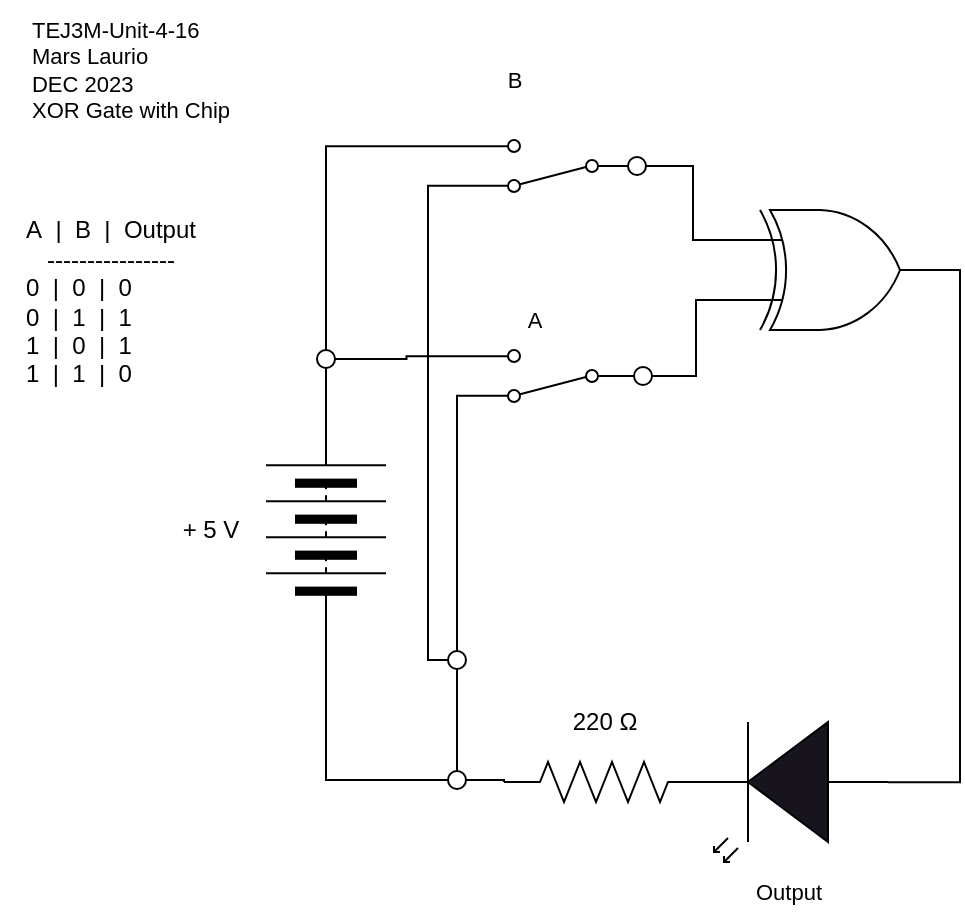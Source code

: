 <mxfile>
    <diagram id="t1QAMHBQt2Z4F_DE71VQ" name="Page-1">
        <mxGraphModel dx="766" dy="574" grid="1" gridSize="10" guides="1" tooltips="1" connect="1" arrows="1" fold="1" page="1" pageScale="1" pageWidth="827" pageHeight="1169" math="0" shadow="0">
            <root>
                <mxCell id="0"/>
                <mxCell id="1" parent="0"/>
                <mxCell id="10" value="&lt;div style=&quot;text-align: left;&quot;&gt;&lt;span style=&quot;background-color: initial;&quot;&gt;TEJ3M-Unit-4-16&lt;/span&gt;&lt;/div&gt;&lt;div style=&quot;text-align: left;&quot;&gt;&lt;span style=&quot;background-color: initial;&quot;&gt;Mars Laurio&lt;/span&gt;&lt;/div&gt;&lt;div style=&quot;text-align: left;&quot;&gt;&lt;span style=&quot;background-color: initial;&quot;&gt;DEC 2023&lt;/span&gt;&lt;/div&gt;&lt;div style=&quot;text-align: left;&quot;&gt;&lt;span style=&quot;background-color: initial;&quot;&gt;XOR Gate with Chip&lt;/span&gt;&lt;/div&gt;" style="text;html=1;align=center;verticalAlign=middle;resizable=0;points=[];autosize=1;strokeColor=none;fillColor=none;fontSize=11;fontFamily=Helvetica;fontColor=default;" parent="1" vertex="1">
                    <mxGeometry x="110" y="45" width="130" height="70" as="geometry"/>
                </mxCell>
                <mxCell id="20" value="&lt;div style=&quot;text-align: left;&quot;&gt;&lt;span style=&quot;background-color: initial;&quot;&gt;A&amp;nbsp; |&amp;nbsp; B&amp;nbsp; |&amp;nbsp; Output&lt;/span&gt;&lt;/div&gt;----------------&lt;br&gt;&lt;div style=&quot;text-align: left;&quot;&gt;&lt;span style=&quot;background-color: initial;&quot;&gt;0&amp;nbsp; |&amp;nbsp; 0&amp;nbsp; |&amp;nbsp; 0&lt;/span&gt;&lt;/div&gt;&lt;div style=&quot;text-align: left;&quot;&gt;0&amp;nbsp; |&amp;nbsp; 1&amp;nbsp; |&amp;nbsp; 1&lt;/div&gt;&lt;div style=&quot;text-align: left;&quot;&gt;1&amp;nbsp; |&amp;nbsp; 0&amp;nbsp; |&amp;nbsp; 1&lt;/div&gt;&lt;div style=&quot;text-align: left;&quot;&gt;1&amp;nbsp; |&amp;nbsp; 1&amp;nbsp; |&amp;nbsp; 0&lt;/div&gt;" style="text;html=1;align=center;verticalAlign=middle;resizable=0;points=[];autosize=1;strokeColor=none;fillColor=none;" parent="1" vertex="1">
                    <mxGeometry x="110" y="146" width="110" height="100" as="geometry"/>
                </mxCell>
                <mxCell id="107" value="+ 5 V" style="text;html=1;align=center;verticalAlign=middle;resizable=0;points=[];autosize=1;strokeColor=none;fillColor=none;" parent="1" vertex="1">
                    <mxGeometry x="190" y="295" width="50" height="30" as="geometry"/>
                </mxCell>
                <mxCell id="110" value="220&amp;nbsp;Ω" style="text;html=1;align=center;verticalAlign=middle;resizable=0;points=[];autosize=1;strokeColor=none;fillColor=none;" parent="1" vertex="1">
                    <mxGeometry x="382" y="391" width="60" height="30" as="geometry"/>
                </mxCell>
                <mxCell id="209" style="edgeStyle=orthogonalEdgeStyle;shape=connector;rounded=0;html=1;exitX=0;exitY=0.57;exitDx=0;exitDy=0;exitPerimeter=0;entryX=1;entryY=0.5;entryDx=0;entryDy=0;entryPerimeter=0;labelBackgroundColor=default;strokeColor=default;fontFamily=Helvetica;fontSize=11;fontColor=default;endArrow=none;endFill=0;" edge="1" parent="1" source="123" target="206">
                    <mxGeometry relative="1" as="geometry"/>
                </mxCell>
                <mxCell id="123" value="" style="verticalLabelPosition=bottom;shadow=0;dashed=0;align=center;html=1;verticalAlign=top;shape=mxgraph.electrical.opto_electronics.led_2;pointerEvents=1;rotation=-180;fillColor=#18141D;" parent="1" vertex="1">
                    <mxGeometry x="454" y="406" width="100" height="70" as="geometry"/>
                </mxCell>
                <mxCell id="129" style="edgeStyle=orthogonalEdgeStyle;shape=connector;rounded=0;html=1;exitX=1;exitY=0.5;exitDx=0;exitDy=0;exitPerimeter=0;entryX=1;entryY=0.57;entryDx=0;entryDy=0;entryPerimeter=0;labelBackgroundColor=default;strokeColor=default;fontFamily=Helvetica;fontSize=11;fontColor=default;endArrow=none;endFill=0;" parent="1" source="124" target="123" edge="1">
                    <mxGeometry relative="1" as="geometry"/>
                </mxCell>
                <mxCell id="124" value="" style="pointerEvents=1;verticalLabelPosition=bottom;shadow=0;dashed=0;align=center;html=1;verticalAlign=top;shape=mxgraph.electrical.resistors.resistor_2;" parent="1" vertex="1">
                    <mxGeometry x="362" y="426" width="100" height="20" as="geometry"/>
                </mxCell>
                <mxCell id="135" style="edgeStyle=orthogonalEdgeStyle;shape=connector;rounded=0;html=1;exitX=0;exitY=0.5;exitDx=0;exitDy=0;entryX=0;entryY=0.5;entryDx=0;entryDy=0;labelBackgroundColor=default;strokeColor=default;fontFamily=Helvetica;fontSize=11;fontColor=default;endArrow=none;endFill=0;" parent="1" source="125" target="133" edge="1">
                    <mxGeometry relative="1" as="geometry"/>
                </mxCell>
                <mxCell id="152" style="edgeStyle=orthogonalEdgeStyle;shape=connector;rounded=0;html=1;exitX=1;exitY=0.5;exitDx=0;exitDy=0;entryX=0.5;entryY=1;entryDx=0;entryDy=0;labelBackgroundColor=default;strokeColor=default;fontFamily=Helvetica;fontSize=11;fontColor=default;endArrow=none;endFill=0;" parent="1" source="125" target="151" edge="1">
                    <mxGeometry relative="1" as="geometry"/>
                </mxCell>
                <mxCell id="125" value="" style="pointerEvents=1;verticalLabelPosition=bottom;shadow=0;dashed=0;align=center;html=1;verticalAlign=top;shape=mxgraph.electrical.miscellaneous.batteryStack;rotation=-90;" parent="1" vertex="1">
                    <mxGeometry x="223" y="280" width="100" height="60" as="geometry"/>
                </mxCell>
                <mxCell id="136" style="edgeStyle=orthogonalEdgeStyle;shape=connector;rounded=0;html=1;exitX=1;exitY=0.5;exitDx=0;exitDy=0;entryX=0;entryY=0.5;entryDx=0;entryDy=0;entryPerimeter=0;labelBackgroundColor=default;strokeColor=default;fontFamily=Helvetica;fontSize=11;fontColor=default;endArrow=none;endFill=0;" parent="1" source="133" target="124" edge="1">
                    <mxGeometry relative="1" as="geometry"/>
                </mxCell>
                <mxCell id="156" style="edgeStyle=orthogonalEdgeStyle;shape=connector;rounded=0;html=1;exitX=0.5;exitY=0;exitDx=0;exitDy=0;entryX=0.5;entryY=1;entryDx=0;entryDy=0;labelBackgroundColor=default;strokeColor=default;fontFamily=Helvetica;fontSize=11;fontColor=default;endArrow=none;endFill=0;" parent="1" source="133" target="155" edge="1">
                    <mxGeometry relative="1" as="geometry"/>
                </mxCell>
                <mxCell id="133" value="" style="ellipse;whiteSpace=wrap;html=1;aspect=fixed;fontFamily=Helvetica;fontSize=11;" parent="1" vertex="1">
                    <mxGeometry x="334" y="430.5" width="9" height="9" as="geometry"/>
                </mxCell>
                <mxCell id="139" value="" style="shape=mxgraph.electrical.electro-mechanical.twoWaySwitch;aspect=fixed;elSwitchState=2;rotation=-180;flipV=0;" parent="1" vertex="1">
                    <mxGeometry x="349" y="220" width="75" height="26" as="geometry"/>
                </mxCell>
                <mxCell id="143" value="A" style="text;html=1;align=center;verticalAlign=middle;resizable=0;points=[];autosize=1;strokeColor=none;fillColor=none;fontSize=11;fontFamily=Helvetica;fontColor=default;" parent="1" vertex="1">
                    <mxGeometry x="362" y="190" width="30" height="30" as="geometry"/>
                </mxCell>
                <mxCell id="144" value="Output" style="text;html=1;align=center;verticalAlign=middle;resizable=0;points=[];autosize=1;strokeColor=none;fillColor=none;fontSize=11;fontFamily=Helvetica;fontColor=default;" parent="1" vertex="1">
                    <mxGeometry x="474" y="476" width="60" height="30" as="geometry"/>
                </mxCell>
                <mxCell id="158" style="edgeStyle=orthogonalEdgeStyle;shape=connector;rounded=0;html=1;exitX=1;exitY=0.12;exitDx=0;exitDy=0;entryX=0;entryY=0.5;entryDx=0;entryDy=0;labelBackgroundColor=default;strokeColor=default;fontFamily=Helvetica;fontSize=11;fontColor=default;endArrow=none;endFill=0;" parent="1" source="145" target="155" edge="1">
                    <mxGeometry relative="1" as="geometry"/>
                </mxCell>
                <mxCell id="176" style="edgeStyle=orthogonalEdgeStyle;shape=connector;rounded=0;html=1;exitX=0;exitY=0.5;exitDx=0;exitDy=0;entryX=0;entryY=0.5;entryDx=0;entryDy=0;entryPerimeter=0;labelBackgroundColor=default;strokeColor=default;fontFamily=Helvetica;fontSize=11;fontColor=default;endArrow=none;endFill=0;startArrow=none;" parent="1" source="179" edge="1">
                    <mxGeometry relative="1" as="geometry">
                        <mxPoint x="436.0" y="128" as="targetPoint"/>
                    </mxGeometry>
                </mxCell>
                <mxCell id="145" value="" style="shape=mxgraph.electrical.electro-mechanical.twoWaySwitch;aspect=fixed;elSwitchState=2;rotation=-180;flipV=0;" parent="1" vertex="1">
                    <mxGeometry x="349" y="115" width="75" height="26" as="geometry"/>
                </mxCell>
                <mxCell id="146" value="B" style="text;html=1;align=center;verticalAlign=middle;resizable=0;points=[];autosize=1;strokeColor=none;fillColor=none;fontSize=11;fontFamily=Helvetica;fontColor=default;" parent="1" vertex="1">
                    <mxGeometry x="352" y="70" width="30" height="30" as="geometry"/>
                </mxCell>
                <mxCell id="153" style="edgeStyle=orthogonalEdgeStyle;shape=connector;rounded=0;html=1;exitX=1;exitY=0.5;exitDx=0;exitDy=0;entryX=1;entryY=0.88;entryDx=0;entryDy=0;labelBackgroundColor=default;strokeColor=default;fontFamily=Helvetica;fontSize=11;fontColor=default;endArrow=none;endFill=0;" parent="1" source="151" target="139" edge="1">
                    <mxGeometry relative="1" as="geometry"/>
                </mxCell>
                <mxCell id="154" style="edgeStyle=orthogonalEdgeStyle;shape=connector;rounded=0;html=1;exitX=0.5;exitY=0;exitDx=0;exitDy=0;entryX=1;entryY=0.88;entryDx=0;entryDy=0;labelBackgroundColor=default;strokeColor=default;fontFamily=Helvetica;fontSize=11;fontColor=default;endArrow=none;endFill=0;" parent="1" source="151" target="145" edge="1">
                    <mxGeometry relative="1" as="geometry"/>
                </mxCell>
                <mxCell id="151" value="" style="ellipse;whiteSpace=wrap;html=1;aspect=fixed;fontFamily=Helvetica;fontSize=11;" parent="1" vertex="1">
                    <mxGeometry x="268.5" y="220" width="9" height="9" as="geometry"/>
                </mxCell>
                <mxCell id="157" style="edgeStyle=orthogonalEdgeStyle;shape=connector;rounded=0;html=1;exitX=0.5;exitY=0;exitDx=0;exitDy=0;entryX=1;entryY=0.12;entryDx=0;entryDy=0;labelBackgroundColor=default;strokeColor=default;fontFamily=Helvetica;fontSize=11;fontColor=default;endArrow=none;endFill=0;" parent="1" source="155" target="139" edge="1">
                    <mxGeometry relative="1" as="geometry"/>
                </mxCell>
                <mxCell id="155" value="" style="ellipse;whiteSpace=wrap;html=1;aspect=fixed;fontFamily=Helvetica;fontSize=11;" parent="1" vertex="1">
                    <mxGeometry x="334" y="370.5" width="9" height="9" as="geometry"/>
                </mxCell>
                <mxCell id="175" style="edgeStyle=orthogonalEdgeStyle;shape=connector;rounded=0;html=1;exitX=0;exitY=0.5;exitDx=0;exitDy=0;exitPerimeter=0;entryX=0;entryY=0.5;entryDx=0;entryDy=0;labelBackgroundColor=default;strokeColor=default;fontFamily=Helvetica;fontSize=11;fontColor=default;endArrow=none;endFill=0;startArrow=none;" parent="1" source="177" target="139" edge="1">
                    <mxGeometry relative="1" as="geometry"/>
                </mxCell>
                <mxCell id="178" value="" style="edgeStyle=orthogonalEdgeStyle;shape=connector;rounded=0;html=1;exitX=0;exitY=0.5;exitDx=0;exitDy=0;exitPerimeter=0;entryX=0;entryY=0.5;entryDx=0;entryDy=0;labelBackgroundColor=default;strokeColor=default;fontFamily=Helvetica;fontSize=11;fontColor=default;endArrow=none;endFill=0;" parent="1" target="177" edge="1">
                    <mxGeometry relative="1" as="geometry">
                        <mxPoint x="436.0" y="233" as="sourcePoint"/>
                        <mxPoint x="424" y="233.0" as="targetPoint"/>
                    </mxGeometry>
                </mxCell>
                <mxCell id="177" value="" style="ellipse;whiteSpace=wrap;html=1;aspect=fixed;fontFamily=Helvetica;fontSize=11;" parent="1" vertex="1">
                    <mxGeometry x="427" y="228.5" width="9" height="9" as="geometry"/>
                </mxCell>
                <mxCell id="180" value="" style="edgeStyle=orthogonalEdgeStyle;shape=connector;rounded=0;html=1;exitX=0;exitY=0.5;exitDx=0;exitDy=0;entryX=0;entryY=0.5;entryDx=0;entryDy=0;entryPerimeter=0;labelBackgroundColor=default;strokeColor=default;fontFamily=Helvetica;fontSize=11;fontColor=default;endArrow=none;endFill=0;" parent="1" source="145" target="179" edge="1">
                    <mxGeometry relative="1" as="geometry">
                        <mxPoint x="424" y="128" as="sourcePoint"/>
                        <mxPoint x="436" y="128" as="targetPoint"/>
                    </mxGeometry>
                </mxCell>
                <mxCell id="207" style="edgeStyle=orthogonalEdgeStyle;shape=connector;rounded=0;html=1;entryX=0;entryY=0.25;entryDx=0;entryDy=0;entryPerimeter=0;labelBackgroundColor=default;strokeColor=default;fontFamily=Helvetica;fontSize=11;fontColor=default;endArrow=none;endFill=0;" edge="1" parent="1" source="179" target="206">
                    <mxGeometry relative="1" as="geometry"/>
                </mxCell>
                <mxCell id="179" value="" style="ellipse;whiteSpace=wrap;html=1;aspect=fixed;fontFamily=Helvetica;fontSize=11;" parent="1" vertex="1">
                    <mxGeometry x="424" y="123.5" width="9" height="9" as="geometry"/>
                </mxCell>
                <mxCell id="208" style="edgeStyle=orthogonalEdgeStyle;shape=connector;rounded=0;html=1;exitX=0;exitY=0.75;exitDx=0;exitDy=0;exitPerimeter=0;entryX=1;entryY=0.5;entryDx=0;entryDy=0;labelBackgroundColor=default;strokeColor=default;fontFamily=Helvetica;fontSize=11;fontColor=default;endArrow=none;endFill=0;" edge="1" parent="1" source="206" target="177">
                    <mxGeometry relative="1" as="geometry"/>
                </mxCell>
                <mxCell id="206" value="" style="verticalLabelPosition=bottom;shadow=0;dashed=0;align=center;html=1;verticalAlign=top;shape=mxgraph.electrical.logic_gates.logic_gate;operation=xor;" vertex="1" parent="1">
                    <mxGeometry x="480" y="150" width="100" height="60" as="geometry"/>
                </mxCell>
            </root>
        </mxGraphModel>
    </diagram>
</mxfile>